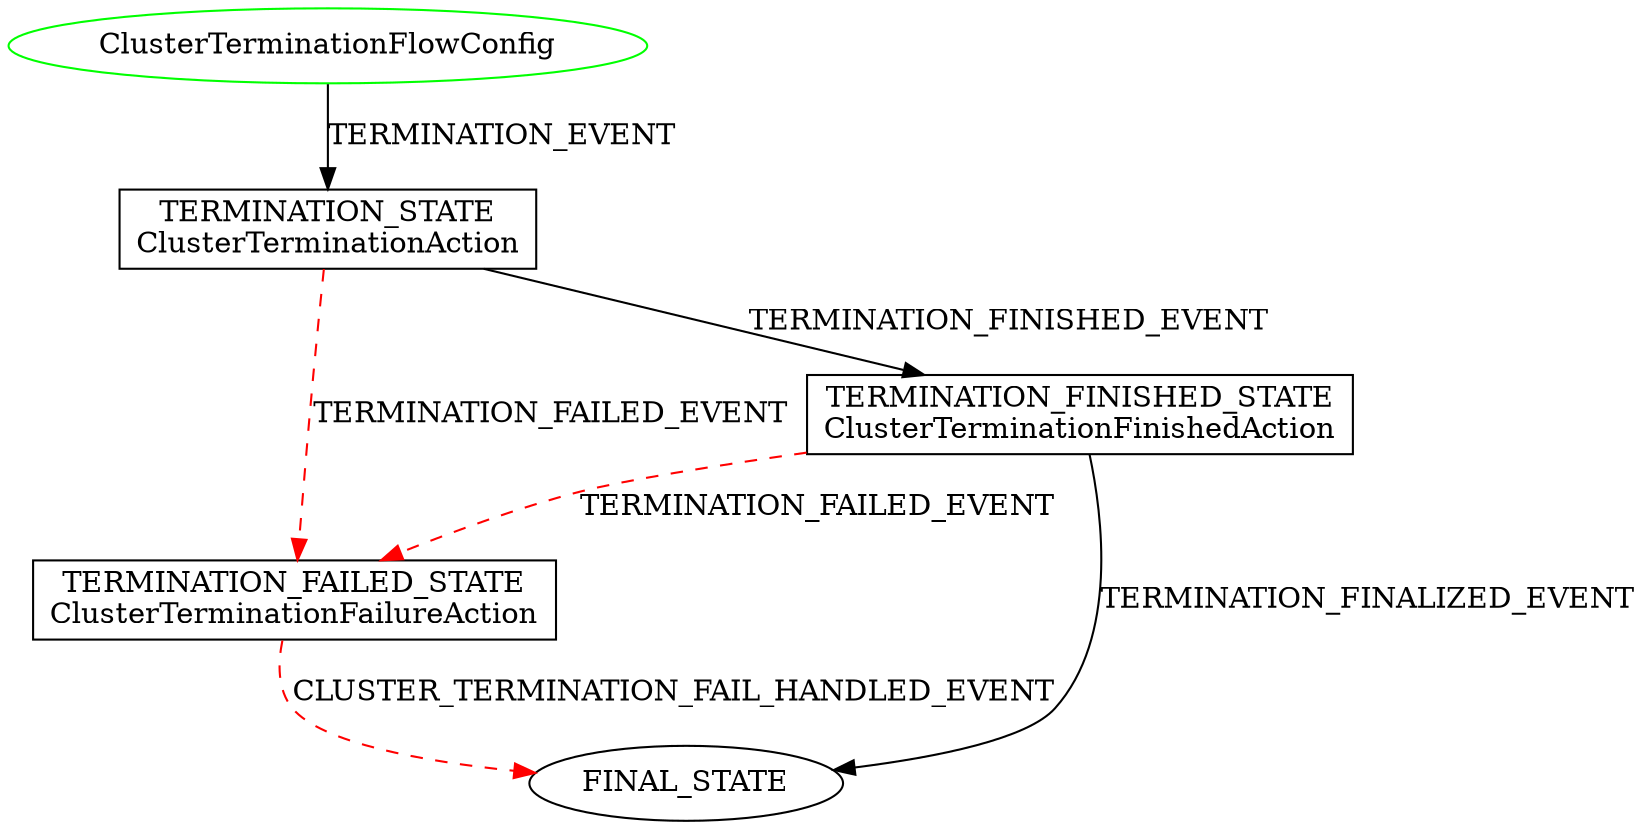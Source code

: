 digraph {
INIT_STATE [label="ClusterTerminationFlowConfig" shape=ellipse color=green];
TERMINATION_STATE [label="TERMINATION_STATE\nClusterTerminationAction" shape=rect color=black];
INIT_STATE -> TERMINATION_STATE [label="TERMINATION_EVENT" color=black style=solid];
TERMINATION_FAILED_STATE [label="TERMINATION_FAILED_STATE\nClusterTerminationFailureAction" shape=rect color=black];
TERMINATION_STATE -> TERMINATION_FAILED_STATE [label="TERMINATION_FAILED_EVENT" color=red style=dashed];
TERMINATION_FAILED_STATE -> FINAL_STATE [label="CLUSTER_TERMINATION_FAIL_HANDLED_EVENT" color=red style=dashed];
TERMINATION_FINISHED_STATE [label="TERMINATION_FINISHED_STATE\nClusterTerminationFinishedAction" shape=rect color=black];
TERMINATION_STATE -> TERMINATION_FINISHED_STATE [label="TERMINATION_FINISHED_EVENT" color=black style=solid];
TERMINATION_FINISHED_STATE -> TERMINATION_FAILED_STATE [label="TERMINATION_FAILED_EVENT" color=red style=dashed];
TERMINATION_FINISHED_STATE -> FINAL_STATE [label="TERMINATION_FINALIZED_EVENT" color=black style=solid];
}